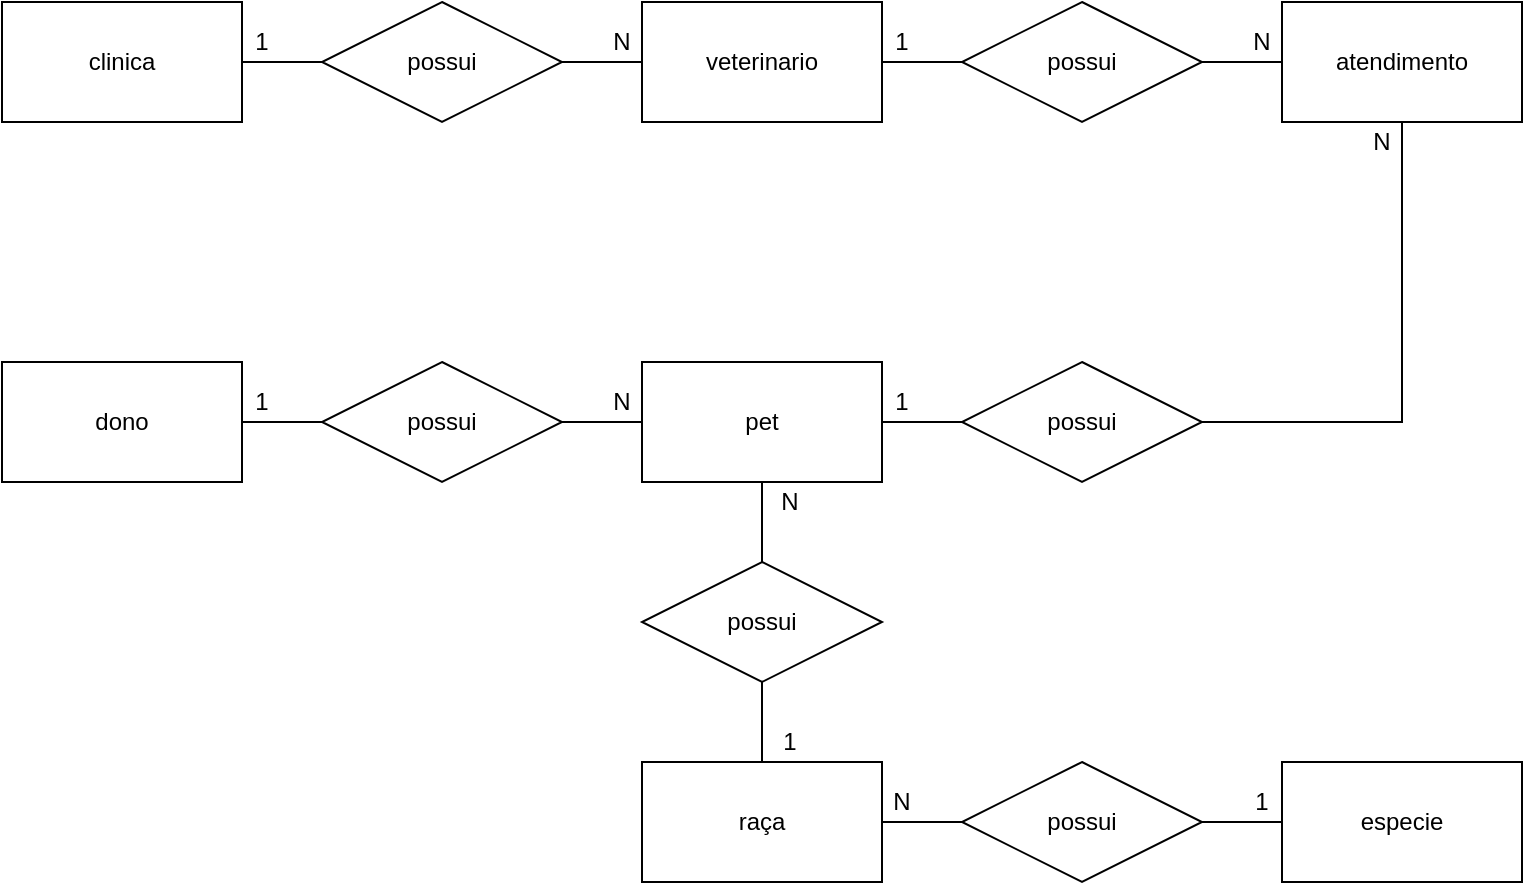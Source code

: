 <mxfile version="14.9.3" type="device"><diagram id="faFCtDCLVbgw4UqddoCF" name="Page-1"><mxGraphModel dx="1038" dy="547" grid="1" gridSize="10" guides="1" tooltips="1" connect="1" arrows="1" fold="1" page="1" pageScale="1" pageWidth="827" pageHeight="1169" math="0" shadow="0"><root><mxCell id="0"/><mxCell id="1" parent="0"/><mxCell id="DMuf0e5n80y5jICJcf6s-4" style="edgeStyle=orthogonalEdgeStyle;rounded=0;orthogonalLoop=1;jettySize=auto;html=1;endArrow=none;endFill=0;" parent="1" source="DMuf0e5n80y5jICJcf6s-1" target="DMuf0e5n80y5jICJcf6s-3" edge="1"><mxGeometry relative="1" as="geometry"/></mxCell><mxCell id="DMuf0e5n80y5jICJcf6s-1" value="clinica" style="rounded=0;whiteSpace=wrap;html=1;" parent="1" vertex="1"><mxGeometry x="40" y="40" width="120" height="60" as="geometry"/></mxCell><mxCell id="DMuf0e5n80y5jICJcf6s-8" style="edgeStyle=orthogonalEdgeStyle;rounded=0;orthogonalLoop=1;jettySize=auto;html=1;endArrow=none;endFill=0;" parent="1" source="DMuf0e5n80y5jICJcf6s-2" target="DMuf0e5n80y5jICJcf6s-6" edge="1"><mxGeometry relative="1" as="geometry"/></mxCell><mxCell id="DMuf0e5n80y5jICJcf6s-2" value="veterinario" style="rounded=0;whiteSpace=wrap;html=1;" parent="1" vertex="1"><mxGeometry x="360" y="40" width="120" height="60" as="geometry"/></mxCell><mxCell id="DMuf0e5n80y5jICJcf6s-5" style="edgeStyle=orthogonalEdgeStyle;rounded=0;orthogonalLoop=1;jettySize=auto;html=1;endArrow=none;endFill=0;" parent="1" source="DMuf0e5n80y5jICJcf6s-3" target="DMuf0e5n80y5jICJcf6s-2" edge="1"><mxGeometry relative="1" as="geometry"/></mxCell><mxCell id="DMuf0e5n80y5jICJcf6s-3" value="possui" style="shape=rhombus;perimeter=rhombusPerimeter;whiteSpace=wrap;html=1;align=center;" parent="1" vertex="1"><mxGeometry x="200" y="40" width="120" height="60" as="geometry"/></mxCell><mxCell id="DMuf0e5n80y5jICJcf6s-9" style="edgeStyle=orthogonalEdgeStyle;rounded=0;orthogonalLoop=1;jettySize=auto;html=1;endArrow=none;endFill=0;" parent="1" source="DMuf0e5n80y5jICJcf6s-6" target="DMuf0e5n80y5jICJcf6s-7" edge="1"><mxGeometry relative="1" as="geometry"/></mxCell><mxCell id="DMuf0e5n80y5jICJcf6s-6" value="possui" style="shape=rhombus;perimeter=rhombusPerimeter;whiteSpace=wrap;html=1;align=center;" parent="1" vertex="1"><mxGeometry x="520" y="40" width="120" height="60" as="geometry"/></mxCell><mxCell id="DMuf0e5n80y5jICJcf6s-12" style="edgeStyle=orthogonalEdgeStyle;rounded=0;orthogonalLoop=1;jettySize=auto;html=1;entryX=1;entryY=0.5;entryDx=0;entryDy=0;endArrow=none;endFill=0;" parent="1" source="DMuf0e5n80y5jICJcf6s-7" target="DMuf0e5n80y5jICJcf6s-11" edge="1"><mxGeometry relative="1" as="geometry"><Array as="points"><mxPoint x="740" y="250"/></Array></mxGeometry></mxCell><mxCell id="DMuf0e5n80y5jICJcf6s-7" value="atendimento" style="rounded=0;whiteSpace=wrap;html=1;" parent="1" vertex="1"><mxGeometry x="680" y="40" width="120" height="60" as="geometry"/></mxCell><mxCell id="DMuf0e5n80y5jICJcf6s-16" style="edgeStyle=orthogonalEdgeStyle;rounded=0;orthogonalLoop=1;jettySize=auto;html=1;entryX=0.5;entryY=0;entryDx=0;entryDy=0;endArrow=none;endFill=0;" parent="1" source="DMuf0e5n80y5jICJcf6s-10" target="DMuf0e5n80y5jICJcf6s-14" edge="1"><mxGeometry relative="1" as="geometry"/></mxCell><mxCell id="DMuf0e5n80y5jICJcf6s-26" style="edgeStyle=orthogonalEdgeStyle;rounded=0;orthogonalLoop=1;jettySize=auto;html=1;endArrow=none;endFill=0;" parent="1" source="DMuf0e5n80y5jICJcf6s-10" target="DMuf0e5n80y5jICJcf6s-25" edge="1"><mxGeometry relative="1" as="geometry"/></mxCell><mxCell id="DMuf0e5n80y5jICJcf6s-10" value="pet" style="rounded=0;whiteSpace=wrap;html=1;" parent="1" vertex="1"><mxGeometry x="360" y="220" width="120" height="60" as="geometry"/></mxCell><mxCell id="DMuf0e5n80y5jICJcf6s-13" style="edgeStyle=orthogonalEdgeStyle;rounded=0;orthogonalLoop=1;jettySize=auto;html=1;endArrow=none;endFill=0;" parent="1" source="DMuf0e5n80y5jICJcf6s-11" target="DMuf0e5n80y5jICJcf6s-10" edge="1"><mxGeometry relative="1" as="geometry"/></mxCell><mxCell id="DMuf0e5n80y5jICJcf6s-11" value="possui" style="shape=rhombus;perimeter=rhombusPerimeter;whiteSpace=wrap;html=1;align=center;" parent="1" vertex="1"><mxGeometry x="520" y="220" width="120" height="60" as="geometry"/></mxCell><mxCell id="DMuf0e5n80y5jICJcf6s-21" style="edgeStyle=orthogonalEdgeStyle;rounded=0;orthogonalLoop=1;jettySize=auto;html=1;endArrow=none;endFill=0;" parent="1" source="DMuf0e5n80y5jICJcf6s-14" target="DMuf0e5n80y5jICJcf6s-17" edge="1"><mxGeometry relative="1" as="geometry"/></mxCell><mxCell id="DMuf0e5n80y5jICJcf6s-14" value="possui" style="shape=rhombus;perimeter=rhombusPerimeter;whiteSpace=wrap;html=1;align=center;" parent="1" vertex="1"><mxGeometry x="360" y="320" width="120" height="60" as="geometry"/></mxCell><mxCell id="DMuf0e5n80y5jICJcf6s-22" style="edgeStyle=orthogonalEdgeStyle;rounded=0;orthogonalLoop=1;jettySize=auto;html=1;endArrow=none;endFill=0;" parent="1" source="DMuf0e5n80y5jICJcf6s-17" target="DMuf0e5n80y5jICJcf6s-18" edge="1"><mxGeometry relative="1" as="geometry"/></mxCell><mxCell id="DMuf0e5n80y5jICJcf6s-17" value="raça" style="rounded=0;whiteSpace=wrap;html=1;" parent="1" vertex="1"><mxGeometry x="360" y="420" width="120" height="60" as="geometry"/></mxCell><mxCell id="DMuf0e5n80y5jICJcf6s-23" style="edgeStyle=orthogonalEdgeStyle;rounded=0;orthogonalLoop=1;jettySize=auto;html=1;endArrow=none;endFill=0;" parent="1" source="DMuf0e5n80y5jICJcf6s-18" target="DMuf0e5n80y5jICJcf6s-19" edge="1"><mxGeometry relative="1" as="geometry"/></mxCell><mxCell id="DMuf0e5n80y5jICJcf6s-18" value="possui" style="shape=rhombus;perimeter=rhombusPerimeter;whiteSpace=wrap;html=1;align=center;" parent="1" vertex="1"><mxGeometry x="520" y="420" width="120" height="60" as="geometry"/></mxCell><mxCell id="DMuf0e5n80y5jICJcf6s-19" value="especie" style="rounded=0;whiteSpace=wrap;html=1;" parent="1" vertex="1"><mxGeometry x="680" y="420" width="120" height="60" as="geometry"/></mxCell><mxCell id="DMuf0e5n80y5jICJcf6s-24" value="dono" style="rounded=0;whiteSpace=wrap;html=1;" parent="1" vertex="1"><mxGeometry x="40" y="220" width="120" height="60" as="geometry"/></mxCell><mxCell id="DMuf0e5n80y5jICJcf6s-27" style="edgeStyle=orthogonalEdgeStyle;rounded=0;orthogonalLoop=1;jettySize=auto;html=1;endArrow=none;endFill=0;" parent="1" source="DMuf0e5n80y5jICJcf6s-25" target="DMuf0e5n80y5jICJcf6s-24" edge="1"><mxGeometry relative="1" as="geometry"/></mxCell><mxCell id="DMuf0e5n80y5jICJcf6s-25" value="possui" style="shape=rhombus;perimeter=rhombusPerimeter;whiteSpace=wrap;html=1;align=center;" parent="1" vertex="1"><mxGeometry x="200" y="220" width="120" height="60" as="geometry"/></mxCell><mxCell id="DMuf0e5n80y5jICJcf6s-35" value="1" style="text;html=1;strokeColor=none;fillColor=none;align=center;verticalAlign=middle;whiteSpace=wrap;rounded=0;" parent="1" vertex="1"><mxGeometry x="150" y="230" width="40" height="20" as="geometry"/></mxCell><mxCell id="DMuf0e5n80y5jICJcf6s-36" value="N" style="text;html=1;strokeColor=none;fillColor=none;align=center;verticalAlign=middle;whiteSpace=wrap;rounded=0;" parent="1" vertex="1"><mxGeometry x="330" y="230" width="40" height="20" as="geometry"/></mxCell><mxCell id="DMuf0e5n80y5jICJcf6s-37" value="1" style="text;html=1;strokeColor=none;fillColor=none;align=center;verticalAlign=middle;whiteSpace=wrap;rounded=0;" parent="1" vertex="1"><mxGeometry x="150" y="50" width="40" height="20" as="geometry"/></mxCell><mxCell id="DMuf0e5n80y5jICJcf6s-38" value="N" style="text;html=1;strokeColor=none;fillColor=none;align=center;verticalAlign=middle;whiteSpace=wrap;rounded=0;" parent="1" vertex="1"><mxGeometry x="330" y="50" width="40" height="20" as="geometry"/></mxCell><mxCell id="DMuf0e5n80y5jICJcf6s-39" value="1" style="text;html=1;strokeColor=none;fillColor=none;align=center;verticalAlign=middle;whiteSpace=wrap;rounded=0;" parent="1" vertex="1"><mxGeometry x="470" y="50" width="40" height="20" as="geometry"/></mxCell><mxCell id="DMuf0e5n80y5jICJcf6s-40" value="N" style="text;html=1;strokeColor=none;fillColor=none;align=center;verticalAlign=middle;whiteSpace=wrap;rounded=0;" parent="1" vertex="1"><mxGeometry x="650" y="50" width="40" height="20" as="geometry"/></mxCell><mxCell id="DMuf0e5n80y5jICJcf6s-41" value="N" style="text;html=1;strokeColor=none;fillColor=none;align=center;verticalAlign=middle;whiteSpace=wrap;rounded=0;" parent="1" vertex="1"><mxGeometry x="710" y="100" width="40" height="20" as="geometry"/></mxCell><mxCell id="DMuf0e5n80y5jICJcf6s-42" value="1" style="text;html=1;strokeColor=none;fillColor=none;align=center;verticalAlign=middle;whiteSpace=wrap;rounded=0;" parent="1" vertex="1"><mxGeometry x="470" y="230" width="40" height="20" as="geometry"/></mxCell><mxCell id="DMuf0e5n80y5jICJcf6s-43" value="N" style="text;html=1;strokeColor=none;fillColor=none;align=center;verticalAlign=middle;whiteSpace=wrap;rounded=0;" parent="1" vertex="1"><mxGeometry x="414" y="280" width="40" height="20" as="geometry"/></mxCell><mxCell id="DMuf0e5n80y5jICJcf6s-44" value="1" style="text;html=1;strokeColor=none;fillColor=none;align=center;verticalAlign=middle;whiteSpace=wrap;rounded=0;" parent="1" vertex="1"><mxGeometry x="414" y="400" width="40" height="20" as="geometry"/></mxCell><mxCell id="DMuf0e5n80y5jICJcf6s-45" value="1" style="text;html=1;strokeColor=none;fillColor=none;align=center;verticalAlign=middle;whiteSpace=wrap;rounded=0;" parent="1" vertex="1"><mxGeometry x="650" y="430" width="40" height="20" as="geometry"/></mxCell><mxCell id="DMuf0e5n80y5jICJcf6s-46" value="N" style="text;html=1;strokeColor=none;fillColor=none;align=center;verticalAlign=middle;whiteSpace=wrap;rounded=0;" parent="1" vertex="1"><mxGeometry x="470" y="430" width="40" height="20" as="geometry"/></mxCell></root></mxGraphModel></diagram></mxfile>